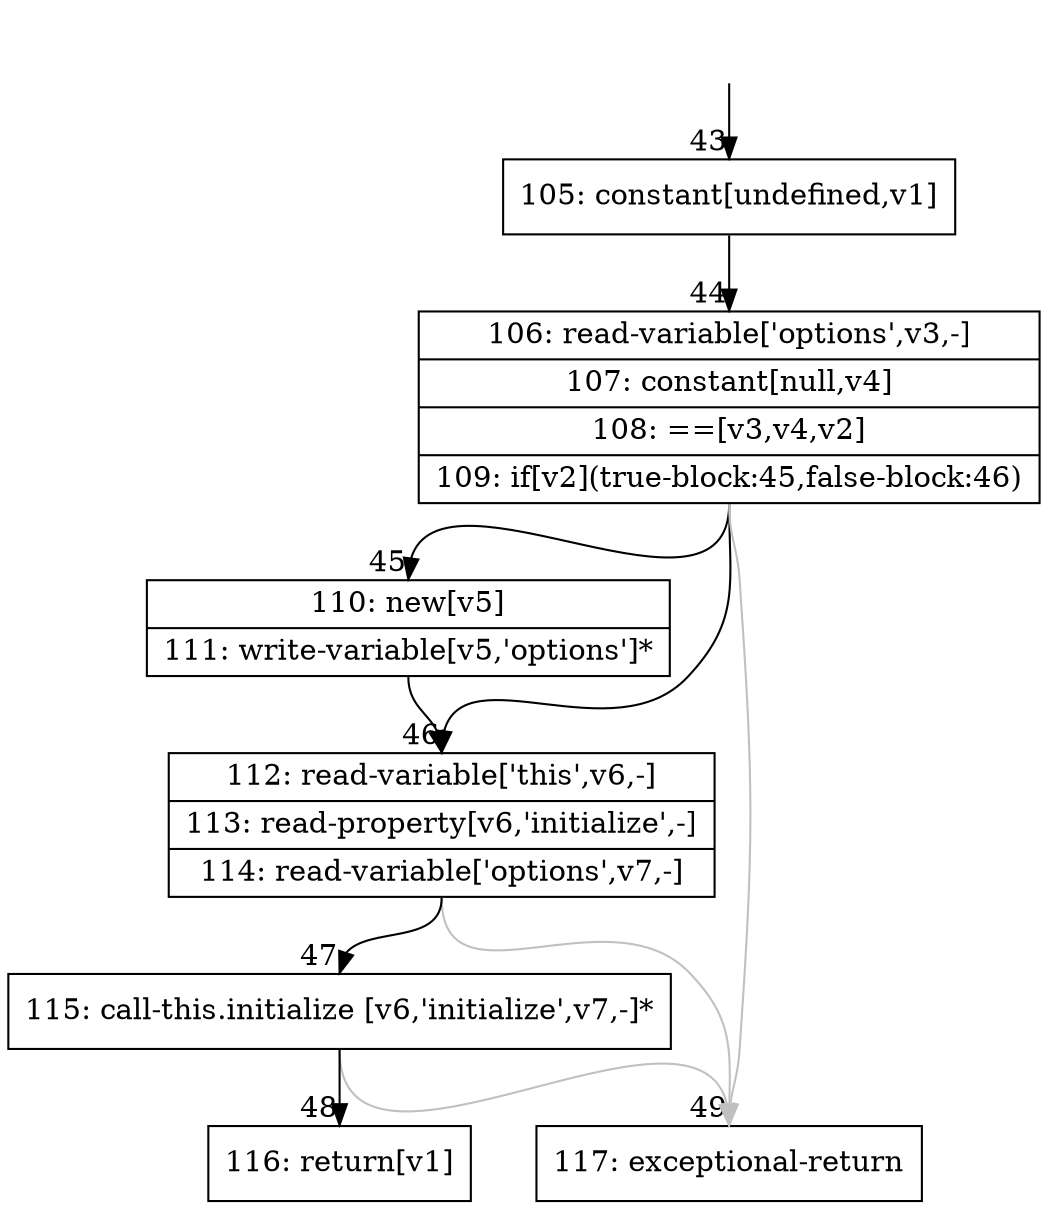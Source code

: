 digraph {
rankdir="TD"
BB_entry10[shape=none,label=""];
BB_entry10 -> BB43 [tailport=s, headport=n, headlabel="    43"]
BB43 [shape=record label="{105: constant[undefined,v1]}" ] 
BB43 -> BB44 [tailport=s, headport=n, headlabel="      44"]
BB44 [shape=record label="{106: read-variable['options',v3,-]|107: constant[null,v4]|108: ==[v3,v4,v2]|109: if[v2](true-block:45,false-block:46)}" ] 
BB44 -> BB45 [tailport=s, headport=n, headlabel="      45"]
BB44 -> BB46 [tailport=s, headport=n, headlabel="      46"]
BB44 -> BB49 [tailport=s, headport=n, color=gray, headlabel="      49"]
BB45 [shape=record label="{110: new[v5]|111: write-variable[v5,'options']*}" ] 
BB45 -> BB46 [tailport=s, headport=n]
BB46 [shape=record label="{112: read-variable['this',v6,-]|113: read-property[v6,'initialize',-]|114: read-variable['options',v7,-]}" ] 
BB46 -> BB47 [tailport=s, headport=n, headlabel="      47"]
BB46 -> BB49 [tailport=s, headport=n, color=gray]
BB47 [shape=record label="{115: call-this.initialize [v6,'initialize',v7,-]*}" ] 
BB47 -> BB48 [tailport=s, headport=n, headlabel="      48"]
BB47 -> BB49 [tailport=s, headport=n, color=gray]
BB48 [shape=record label="{116: return[v1]}" ] 
BB49 [shape=record label="{117: exceptional-return}" ] 
//#$~ 78
}
